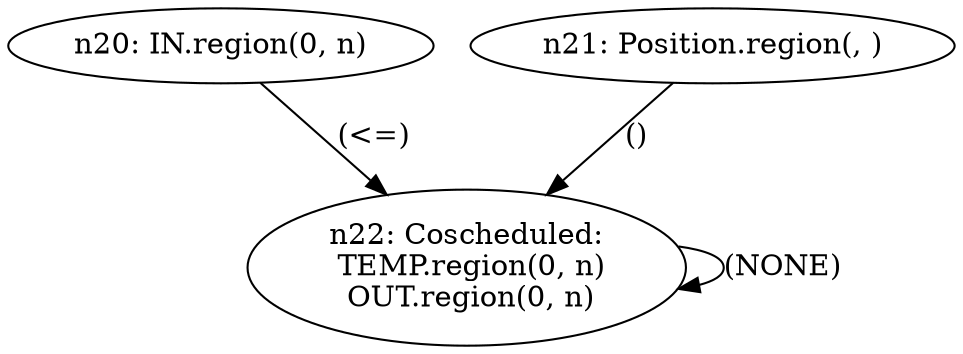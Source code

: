 digraph {
  n20[label="n20: IN.region(0, n)"];
  n21[label="n21: Position.region(, )"];
  n22[label="n22: Coscheduled:\n TEMP.region(0, n)\n OUT.region(0, n)"];
  n22 -> n22[ label="(NONE)"];
  n21 -> n22[ label="()"];
  n20 -> n22[ label="(<=)"];
}

